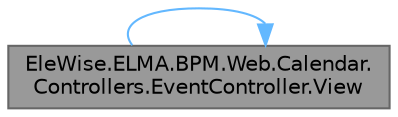 digraph "EleWise.ELMA.BPM.Web.Calendar.Controllers.EventController.View"
{
 // LATEX_PDF_SIZE
  bgcolor="transparent";
  edge [fontname=Helvetica,fontsize=10,labelfontname=Helvetica,labelfontsize=10];
  node [fontname=Helvetica,fontsize=10,shape=box,height=0.2,width=0.4];
  rankdir="LR";
  Node1 [id="Node000001",label="EleWise.ELMA.BPM.Web.Calendar.\lControllers.EventController.View",height=0.2,width=0.4,color="gray40", fillcolor="grey60", style="filled", fontcolor="black",tooltip="Отрисовка"];
  Node1 -> Node1 [id="edge1_Node000001_Node000001",color="steelblue1",style="solid",tooltip=" "];
}
